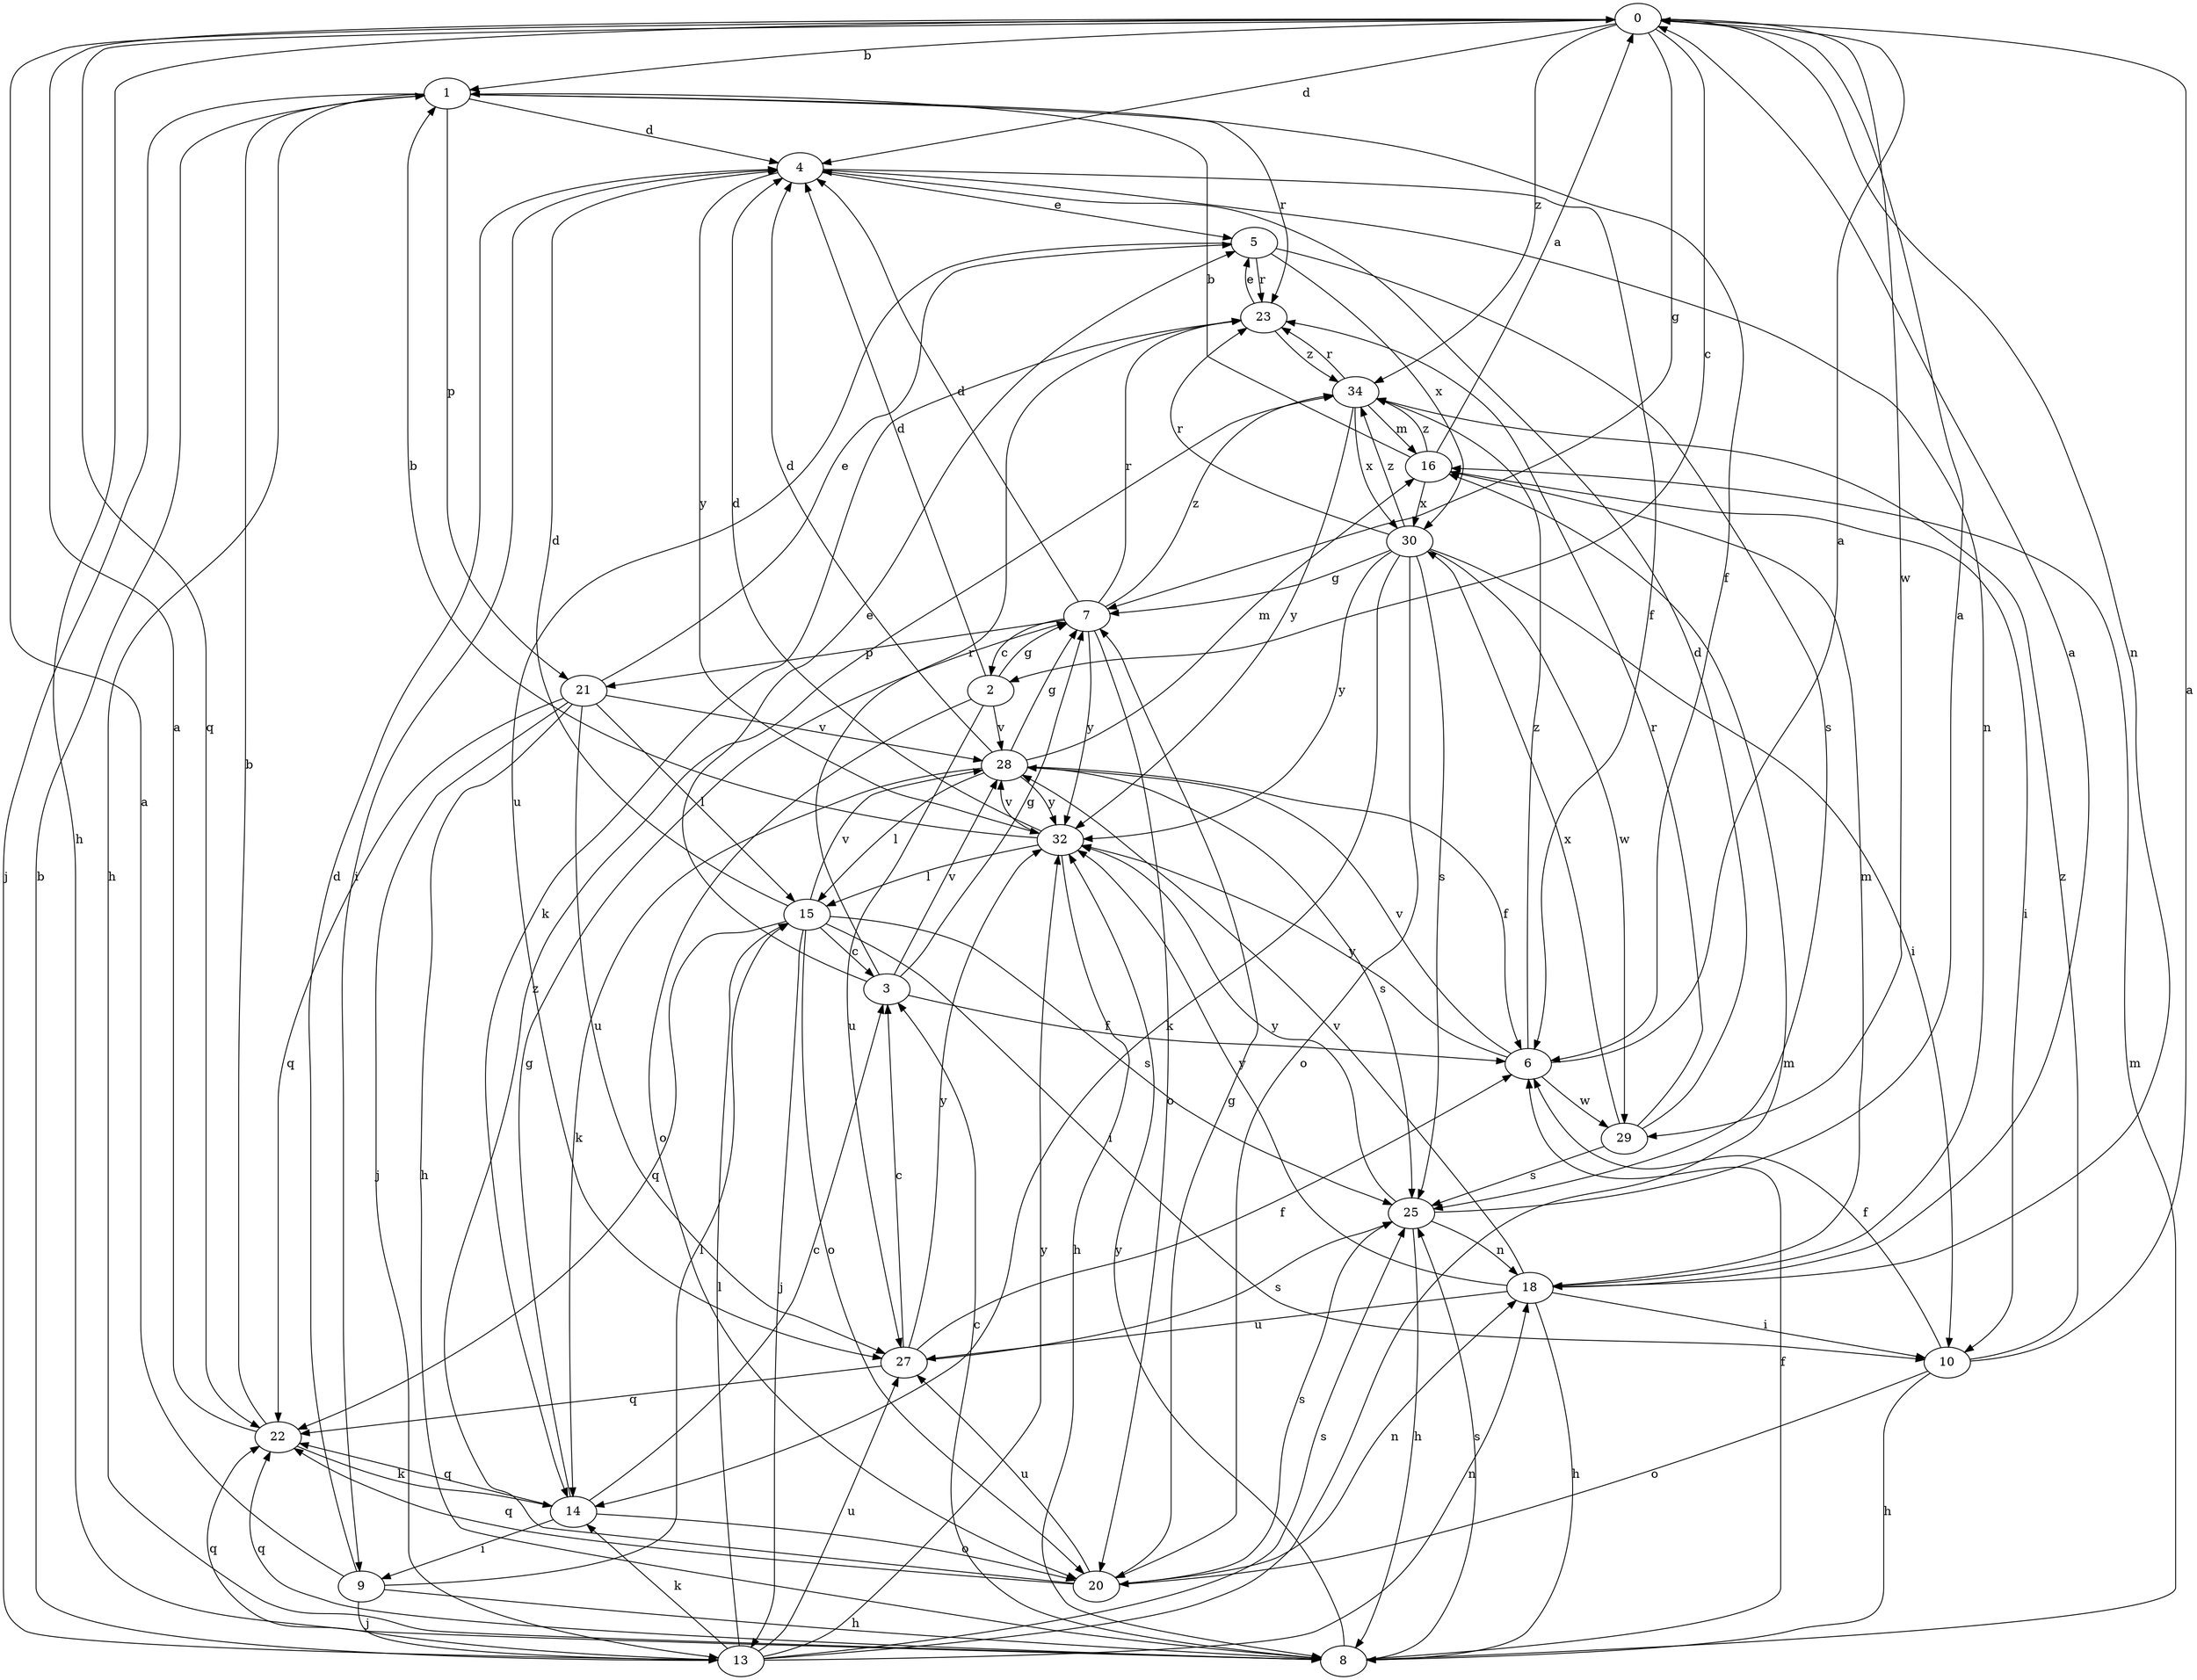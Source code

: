 strict digraph  {
0;
1;
2;
3;
4;
5;
6;
7;
8;
9;
10;
13;
14;
15;
16;
18;
20;
21;
22;
23;
25;
27;
28;
29;
30;
32;
34;
0 -> 1  [label=b];
0 -> 2  [label=c];
0 -> 4  [label=d];
0 -> 7  [label=g];
0 -> 8  [label=h];
0 -> 18  [label=n];
0 -> 22  [label=q];
0 -> 29  [label=w];
0 -> 34  [label=z];
1 -> 4  [label=d];
1 -> 6  [label=f];
1 -> 8  [label=h];
1 -> 13  [label=j];
1 -> 21  [label=p];
1 -> 23  [label=r];
2 -> 4  [label=d];
2 -> 7  [label=g];
2 -> 20  [label=o];
2 -> 27  [label=u];
2 -> 28  [label=v];
3 -> 5  [label=e];
3 -> 6  [label=f];
3 -> 7  [label=g];
3 -> 23  [label=r];
3 -> 28  [label=v];
4 -> 5  [label=e];
4 -> 6  [label=f];
4 -> 9  [label=i];
4 -> 18  [label=n];
4 -> 32  [label=y];
5 -> 23  [label=r];
5 -> 25  [label=s];
5 -> 27  [label=u];
5 -> 30  [label=x];
6 -> 0  [label=a];
6 -> 28  [label=v];
6 -> 29  [label=w];
6 -> 32  [label=y];
6 -> 34  [label=z];
7 -> 2  [label=c];
7 -> 4  [label=d];
7 -> 20  [label=o];
7 -> 21  [label=p];
7 -> 23  [label=r];
7 -> 32  [label=y];
7 -> 34  [label=z];
8 -> 3  [label=c];
8 -> 6  [label=f];
8 -> 16  [label=m];
8 -> 22  [label=q];
8 -> 25  [label=s];
8 -> 32  [label=y];
9 -> 0  [label=a];
9 -> 4  [label=d];
9 -> 8  [label=h];
9 -> 13  [label=j];
9 -> 15  [label=l];
10 -> 0  [label=a];
10 -> 6  [label=f];
10 -> 8  [label=h];
10 -> 20  [label=o];
10 -> 34  [label=z];
13 -> 1  [label=b];
13 -> 14  [label=k];
13 -> 15  [label=l];
13 -> 16  [label=m];
13 -> 18  [label=n];
13 -> 22  [label=q];
13 -> 25  [label=s];
13 -> 27  [label=u];
13 -> 32  [label=y];
14 -> 3  [label=c];
14 -> 7  [label=g];
14 -> 9  [label=i];
14 -> 20  [label=o];
14 -> 22  [label=q];
15 -> 3  [label=c];
15 -> 4  [label=d];
15 -> 10  [label=i];
15 -> 13  [label=j];
15 -> 20  [label=o];
15 -> 22  [label=q];
15 -> 25  [label=s];
15 -> 28  [label=v];
16 -> 0  [label=a];
16 -> 1  [label=b];
16 -> 10  [label=i];
16 -> 30  [label=x];
16 -> 34  [label=z];
18 -> 0  [label=a];
18 -> 8  [label=h];
18 -> 10  [label=i];
18 -> 16  [label=m];
18 -> 27  [label=u];
18 -> 28  [label=v];
18 -> 32  [label=y];
20 -> 7  [label=g];
20 -> 18  [label=n];
20 -> 22  [label=q];
20 -> 25  [label=s];
20 -> 27  [label=u];
20 -> 34  [label=z];
21 -> 5  [label=e];
21 -> 8  [label=h];
21 -> 13  [label=j];
21 -> 15  [label=l];
21 -> 22  [label=q];
21 -> 27  [label=u];
21 -> 28  [label=v];
22 -> 0  [label=a];
22 -> 1  [label=b];
22 -> 14  [label=k];
23 -> 5  [label=e];
23 -> 14  [label=k];
23 -> 34  [label=z];
25 -> 0  [label=a];
25 -> 8  [label=h];
25 -> 18  [label=n];
25 -> 32  [label=y];
27 -> 3  [label=c];
27 -> 6  [label=f];
27 -> 22  [label=q];
27 -> 25  [label=s];
27 -> 32  [label=y];
28 -> 4  [label=d];
28 -> 6  [label=f];
28 -> 7  [label=g];
28 -> 14  [label=k];
28 -> 15  [label=l];
28 -> 16  [label=m];
28 -> 25  [label=s];
28 -> 32  [label=y];
29 -> 4  [label=d];
29 -> 23  [label=r];
29 -> 25  [label=s];
29 -> 30  [label=x];
30 -> 7  [label=g];
30 -> 10  [label=i];
30 -> 14  [label=k];
30 -> 20  [label=o];
30 -> 23  [label=r];
30 -> 25  [label=s];
30 -> 29  [label=w];
30 -> 32  [label=y];
30 -> 34  [label=z];
32 -> 1  [label=b];
32 -> 4  [label=d];
32 -> 8  [label=h];
32 -> 15  [label=l];
32 -> 28  [label=v];
34 -> 16  [label=m];
34 -> 23  [label=r];
34 -> 30  [label=x];
34 -> 32  [label=y];
}
